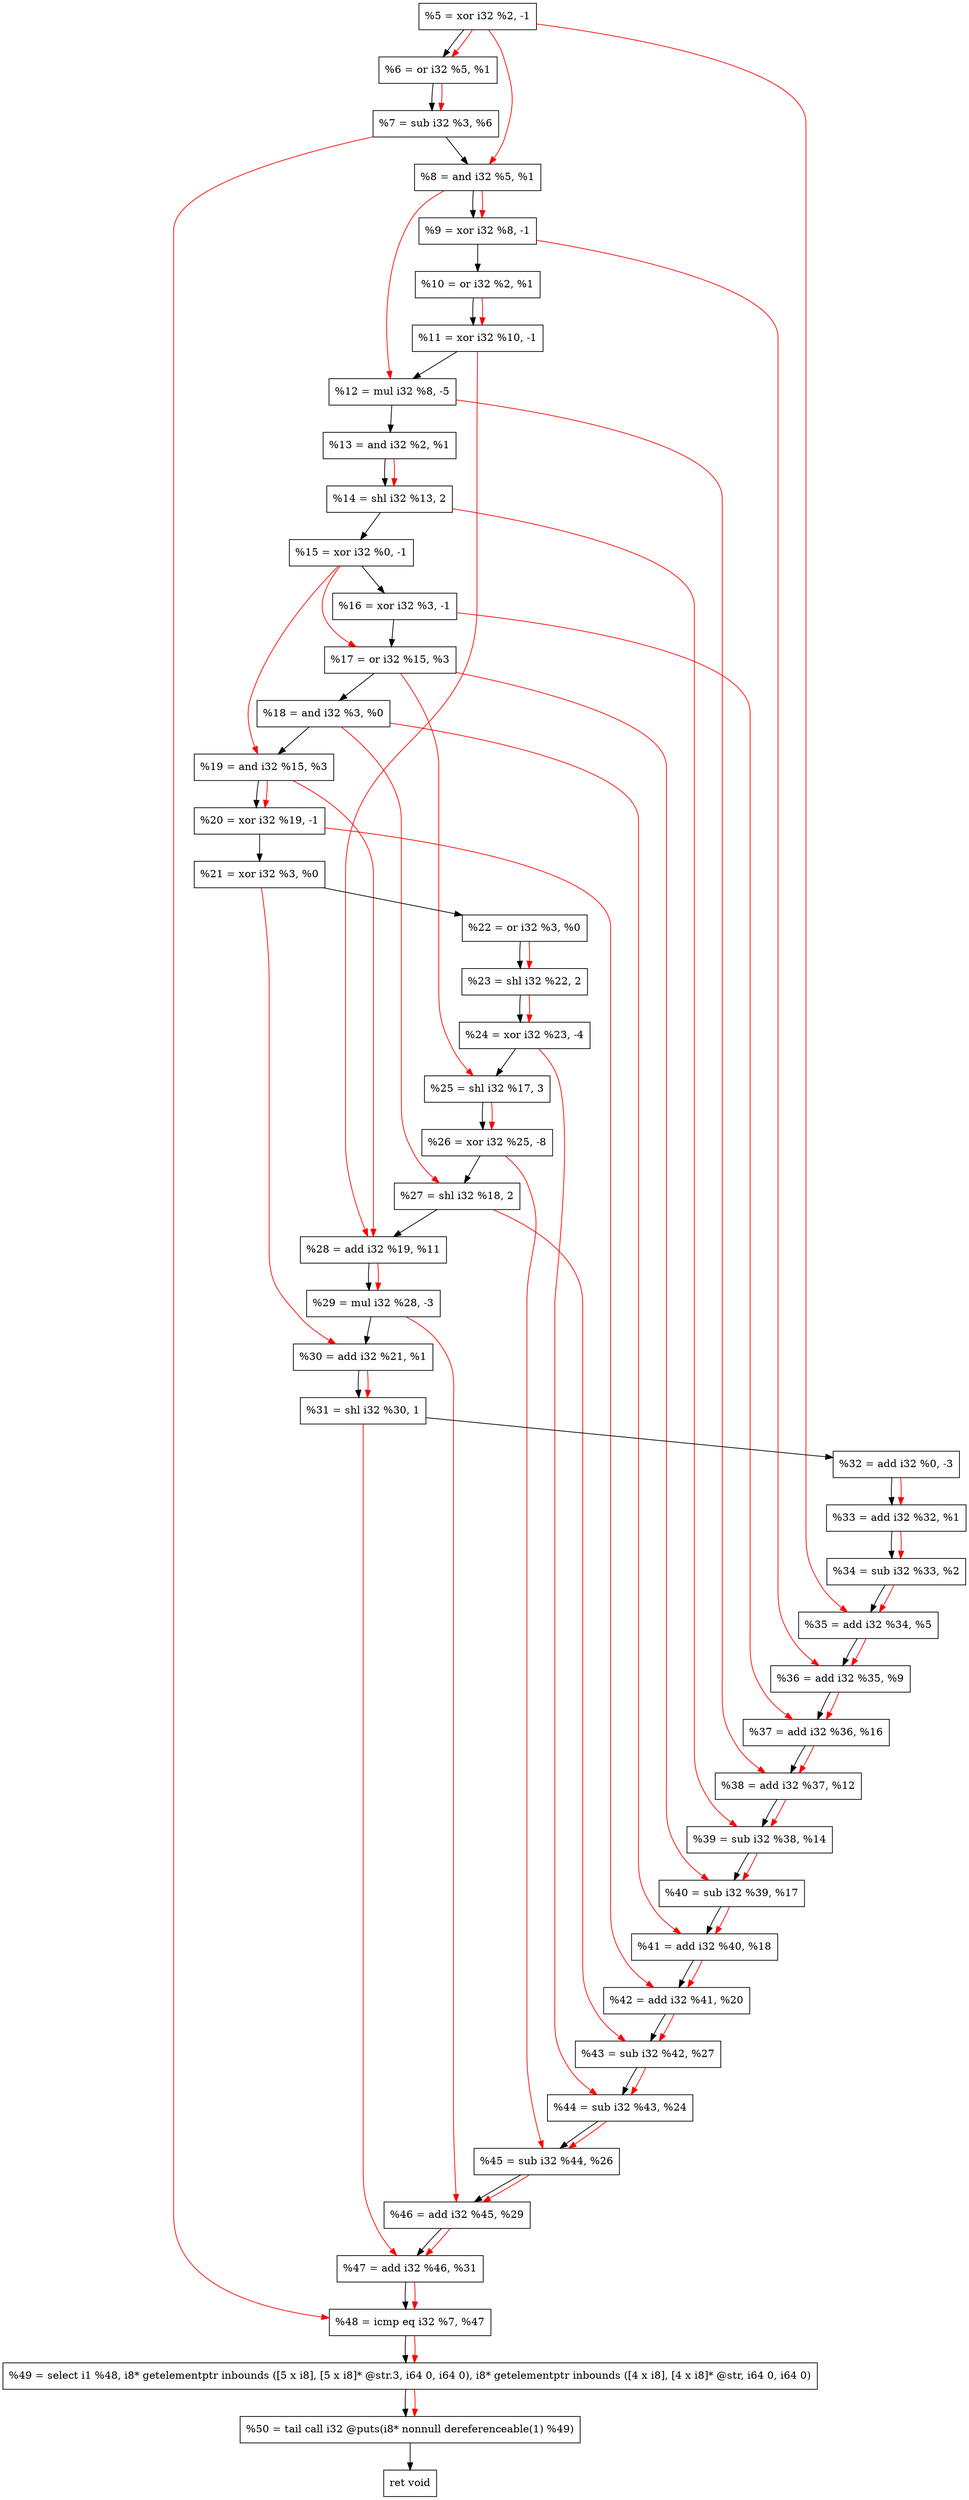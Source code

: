 digraph "DFG for'crackme' function" {
	Node0xcd91e0[shape=record, label="  %5 = xor i32 %2, -1"];
	Node0xcd9250[shape=record, label="  %6 = or i32 %5, %1"];
	Node0xcd92c0[shape=record, label="  %7 = sub i32 %3, %6"];
	Node0xcd9330[shape=record, label="  %8 = and i32 %5, %1"];
	Node0xcd93a0[shape=record, label="  %9 = xor i32 %8, -1"];
	Node0xcd9410[shape=record, label="  %10 = or i32 %2, %1"];
	Node0xcd9480[shape=record, label="  %11 = xor i32 %10, -1"];
	Node0xcd9520[shape=record, label="  %12 = mul i32 %8, -5"];
	Node0xcd9590[shape=record, label="  %13 = and i32 %2, %1"];
	Node0xcd9630[shape=record, label="  %14 = shl i32 %13, 2"];
	Node0xcd96a0[shape=record, label="  %15 = xor i32 %0, -1"];
	Node0xcd9710[shape=record, label="  %16 = xor i32 %3, -1"];
	Node0xcd9780[shape=record, label="  %17 = or i32 %15, %3"];
	Node0xcd97f0[shape=record, label="  %18 = and i32 %3, %0"];
	Node0xcd9860[shape=record, label="  %19 = and i32 %15, %3"];
	Node0xcd98d0[shape=record, label="  %20 = xor i32 %19, -1"];
	Node0xcd9940[shape=record, label="  %21 = xor i32 %3, %0"];
	Node0xcd99b0[shape=record, label="  %22 = or i32 %3, %0"];
	Node0xcd9a20[shape=record, label="  %23 = shl i32 %22, 2"];
	Node0xcd9ac0[shape=record, label="  %24 = xor i32 %23, -4"];
	Node0xcd9b60[shape=record, label="  %25 = shl i32 %17, 3"];
	Node0xcd9c00[shape=record, label="  %26 = xor i32 %25, -8"];
	Node0xcd9c70[shape=record, label="  %27 = shl i32 %18, 2"];
	Node0xcd9ce0[shape=record, label="  %28 = add i32 %19, %11"];
	Node0xcd9d80[shape=record, label="  %29 = mul i32 %28, -3"];
	Node0xcd9df0[shape=record, label="  %30 = add i32 %21, %1"];
	Node0xcd9e90[shape=record, label="  %31 = shl i32 %30, 1"];
	Node0xcd9f00[shape=record, label="  %32 = add i32 %0, -3"];
	Node0xcda180[shape=record, label="  %33 = add i32 %32, %1"];
	Node0xcda1f0[shape=record, label="  %34 = sub i32 %33, %2"];
	Node0xcda260[shape=record, label="  %35 = add i32 %34, %5"];
	Node0xcda2d0[shape=record, label="  %36 = add i32 %35, %9"];
	Node0xcda340[shape=record, label="  %37 = add i32 %36, %16"];
	Node0xcda3b0[shape=record, label="  %38 = add i32 %37, %12"];
	Node0xcda420[shape=record, label="  %39 = sub i32 %38, %14"];
	Node0xcda490[shape=record, label="  %40 = sub i32 %39, %17"];
	Node0xcda500[shape=record, label="  %41 = add i32 %40, %18"];
	Node0xcda570[shape=record, label="  %42 = add i32 %41, %20"];
	Node0xcda5e0[shape=record, label="  %43 = sub i32 %42, %27"];
	Node0xcda650[shape=record, label="  %44 = sub i32 %43, %24"];
	Node0xcda6c0[shape=record, label="  %45 = sub i32 %44, %26"];
	Node0xcda730[shape=record, label="  %46 = add i32 %45, %29"];
	Node0xcda7a0[shape=record, label="  %47 = add i32 %46, %31"];
	Node0xcda810[shape=record, label="  %48 = icmp eq i32 %7, %47"];
	Node0xc79268[shape=record, label="  %49 = select i1 %48, i8* getelementptr inbounds ([5 x i8], [5 x i8]* @str.3, i64 0, i64 0), i8* getelementptr inbounds ([4 x i8], [4 x i8]* @str, i64 0, i64 0)"];
	Node0xcdacb0[shape=record, label="  %50 = tail call i32 @puts(i8* nonnull dereferenceable(1) %49)"];
	Node0xcdad00[shape=record, label="  ret void"];
	Node0xcd91e0 -> Node0xcd9250;
	Node0xcd9250 -> Node0xcd92c0;
	Node0xcd92c0 -> Node0xcd9330;
	Node0xcd9330 -> Node0xcd93a0;
	Node0xcd93a0 -> Node0xcd9410;
	Node0xcd9410 -> Node0xcd9480;
	Node0xcd9480 -> Node0xcd9520;
	Node0xcd9520 -> Node0xcd9590;
	Node0xcd9590 -> Node0xcd9630;
	Node0xcd9630 -> Node0xcd96a0;
	Node0xcd96a0 -> Node0xcd9710;
	Node0xcd9710 -> Node0xcd9780;
	Node0xcd9780 -> Node0xcd97f0;
	Node0xcd97f0 -> Node0xcd9860;
	Node0xcd9860 -> Node0xcd98d0;
	Node0xcd98d0 -> Node0xcd9940;
	Node0xcd9940 -> Node0xcd99b0;
	Node0xcd99b0 -> Node0xcd9a20;
	Node0xcd9a20 -> Node0xcd9ac0;
	Node0xcd9ac0 -> Node0xcd9b60;
	Node0xcd9b60 -> Node0xcd9c00;
	Node0xcd9c00 -> Node0xcd9c70;
	Node0xcd9c70 -> Node0xcd9ce0;
	Node0xcd9ce0 -> Node0xcd9d80;
	Node0xcd9d80 -> Node0xcd9df0;
	Node0xcd9df0 -> Node0xcd9e90;
	Node0xcd9e90 -> Node0xcd9f00;
	Node0xcd9f00 -> Node0xcda180;
	Node0xcda180 -> Node0xcda1f0;
	Node0xcda1f0 -> Node0xcda260;
	Node0xcda260 -> Node0xcda2d0;
	Node0xcda2d0 -> Node0xcda340;
	Node0xcda340 -> Node0xcda3b0;
	Node0xcda3b0 -> Node0xcda420;
	Node0xcda420 -> Node0xcda490;
	Node0xcda490 -> Node0xcda500;
	Node0xcda500 -> Node0xcda570;
	Node0xcda570 -> Node0xcda5e0;
	Node0xcda5e0 -> Node0xcda650;
	Node0xcda650 -> Node0xcda6c0;
	Node0xcda6c0 -> Node0xcda730;
	Node0xcda730 -> Node0xcda7a0;
	Node0xcda7a0 -> Node0xcda810;
	Node0xcda810 -> Node0xc79268;
	Node0xc79268 -> Node0xcdacb0;
	Node0xcdacb0 -> Node0xcdad00;
edge [color=red]
	Node0xcd91e0 -> Node0xcd9250;
	Node0xcd9250 -> Node0xcd92c0;
	Node0xcd91e0 -> Node0xcd9330;
	Node0xcd9330 -> Node0xcd93a0;
	Node0xcd9410 -> Node0xcd9480;
	Node0xcd9330 -> Node0xcd9520;
	Node0xcd9590 -> Node0xcd9630;
	Node0xcd96a0 -> Node0xcd9780;
	Node0xcd96a0 -> Node0xcd9860;
	Node0xcd9860 -> Node0xcd98d0;
	Node0xcd99b0 -> Node0xcd9a20;
	Node0xcd9a20 -> Node0xcd9ac0;
	Node0xcd9780 -> Node0xcd9b60;
	Node0xcd9b60 -> Node0xcd9c00;
	Node0xcd97f0 -> Node0xcd9c70;
	Node0xcd9860 -> Node0xcd9ce0;
	Node0xcd9480 -> Node0xcd9ce0;
	Node0xcd9ce0 -> Node0xcd9d80;
	Node0xcd9940 -> Node0xcd9df0;
	Node0xcd9df0 -> Node0xcd9e90;
	Node0xcd9f00 -> Node0xcda180;
	Node0xcda180 -> Node0xcda1f0;
	Node0xcda1f0 -> Node0xcda260;
	Node0xcd91e0 -> Node0xcda260;
	Node0xcda260 -> Node0xcda2d0;
	Node0xcd93a0 -> Node0xcda2d0;
	Node0xcda2d0 -> Node0xcda340;
	Node0xcd9710 -> Node0xcda340;
	Node0xcda340 -> Node0xcda3b0;
	Node0xcd9520 -> Node0xcda3b0;
	Node0xcda3b0 -> Node0xcda420;
	Node0xcd9630 -> Node0xcda420;
	Node0xcda420 -> Node0xcda490;
	Node0xcd9780 -> Node0xcda490;
	Node0xcda490 -> Node0xcda500;
	Node0xcd97f0 -> Node0xcda500;
	Node0xcda500 -> Node0xcda570;
	Node0xcd98d0 -> Node0xcda570;
	Node0xcda570 -> Node0xcda5e0;
	Node0xcd9c70 -> Node0xcda5e0;
	Node0xcda5e0 -> Node0xcda650;
	Node0xcd9ac0 -> Node0xcda650;
	Node0xcda650 -> Node0xcda6c0;
	Node0xcd9c00 -> Node0xcda6c0;
	Node0xcda6c0 -> Node0xcda730;
	Node0xcd9d80 -> Node0xcda730;
	Node0xcda730 -> Node0xcda7a0;
	Node0xcd9e90 -> Node0xcda7a0;
	Node0xcd92c0 -> Node0xcda810;
	Node0xcda7a0 -> Node0xcda810;
	Node0xcda810 -> Node0xc79268;
	Node0xc79268 -> Node0xcdacb0;
}
